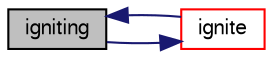 digraph "igniting"
{
  bgcolor="transparent";
  edge [fontname="FreeSans",fontsize="10",labelfontname="FreeSans",labelfontsize="10"];
  node [fontname="FreeSans",fontsize="10",shape=record];
  rankdir="LR";
  Node16 [label="igniting",height=0.2,width=0.4,color="black", fillcolor="grey75", style="filled", fontcolor="black"];
  Node16 -> Node17 [color="midnightblue",fontsize="10",style="solid",fontname="FreeSans"];
  Node17 [label="ignite",height=0.2,width=0.4,color="red",URL="$a21834.html#a39d1928681fc5898ef7a67f7f963d501"];
  Node17 -> Node16 [color="midnightblue",fontsize="10",style="solid",fontname="FreeSans"];
}

